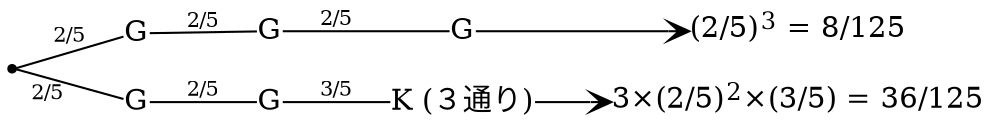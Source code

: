 digraph problem2_2 {
    rankdir = LR; // 左から右のレイアウトを指定

    // ダミーノード
    ""[shape=point];

    // ノードのスタイル設定
    node[shape=plain];

    // ノードの定義
    node1 [label="G"];
    node2 [label="G"];
    node3 [label="G"];
    node4 [label="G"];
    node5 [label="G"];
    node6 [label="K (３通り)"];
    node7 [label=<(2/5)<sup>3</sup> = 8/125>];
    node8 [label=<3×(2/5)<sup>2</sup>×(3/5) = 36/125>];

    // エッジの定義（有向）
    "" -> node1 [label=<<font point-size="10" color="black">2/5</font>>, arrowhead=none];
    "" -> node2 [xlabel=<<font point-size="10" color="black">2/5</font>>, arrowhead=none];

    node1 -> node3 [label=<<font point-size="10" color="black">2/5</font>>, arrowhead=none];
    node2 -> node4 [label=<<font point-size="10" color="black">2/5</font>>, arrowhead=none];

    node3 -> node5 [label=<<font point-size="10" color="black">2/5</font>>, arrowhead=none];
    node4 -> node6 [label=<<font point-size="10" color="black">3/5</font>>, arrowhead=none];

    node5 -> node7 [arrowhead=vee];
    node6 -> node8 [arrowhead=vee];
}